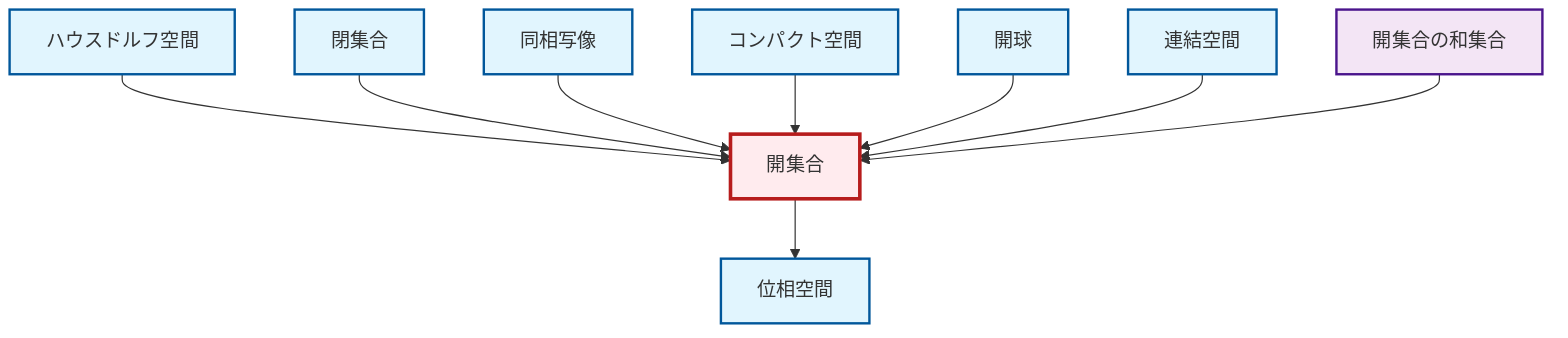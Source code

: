 graph TD
    classDef definition fill:#e1f5fe,stroke:#01579b,stroke-width:2px
    classDef theorem fill:#f3e5f5,stroke:#4a148c,stroke-width:2px
    classDef axiom fill:#fff3e0,stroke:#e65100,stroke-width:2px
    classDef example fill:#e8f5e9,stroke:#1b5e20,stroke-width:2px
    classDef current fill:#ffebee,stroke:#b71c1c,stroke-width:3px
    def-compact["コンパクト空間"]:::definition
    def-connected["連結空間"]:::definition
    def-homeomorphism["同相写像"]:::definition
    def-open-ball["開球"]:::definition
    def-closed-set["閉集合"]:::definition
    def-hausdorff["ハウスドルフ空間"]:::definition
    def-open-set["開集合"]:::definition
    thm-union-open-sets["開集合の和集合"]:::theorem
    def-topological-space["位相空間"]:::definition
    def-hausdorff --> def-open-set
    def-closed-set --> def-open-set
    def-homeomorphism --> def-open-set
    def-open-set --> def-topological-space
    def-compact --> def-open-set
    def-open-ball --> def-open-set
    def-connected --> def-open-set
    thm-union-open-sets --> def-open-set
    class def-open-set current